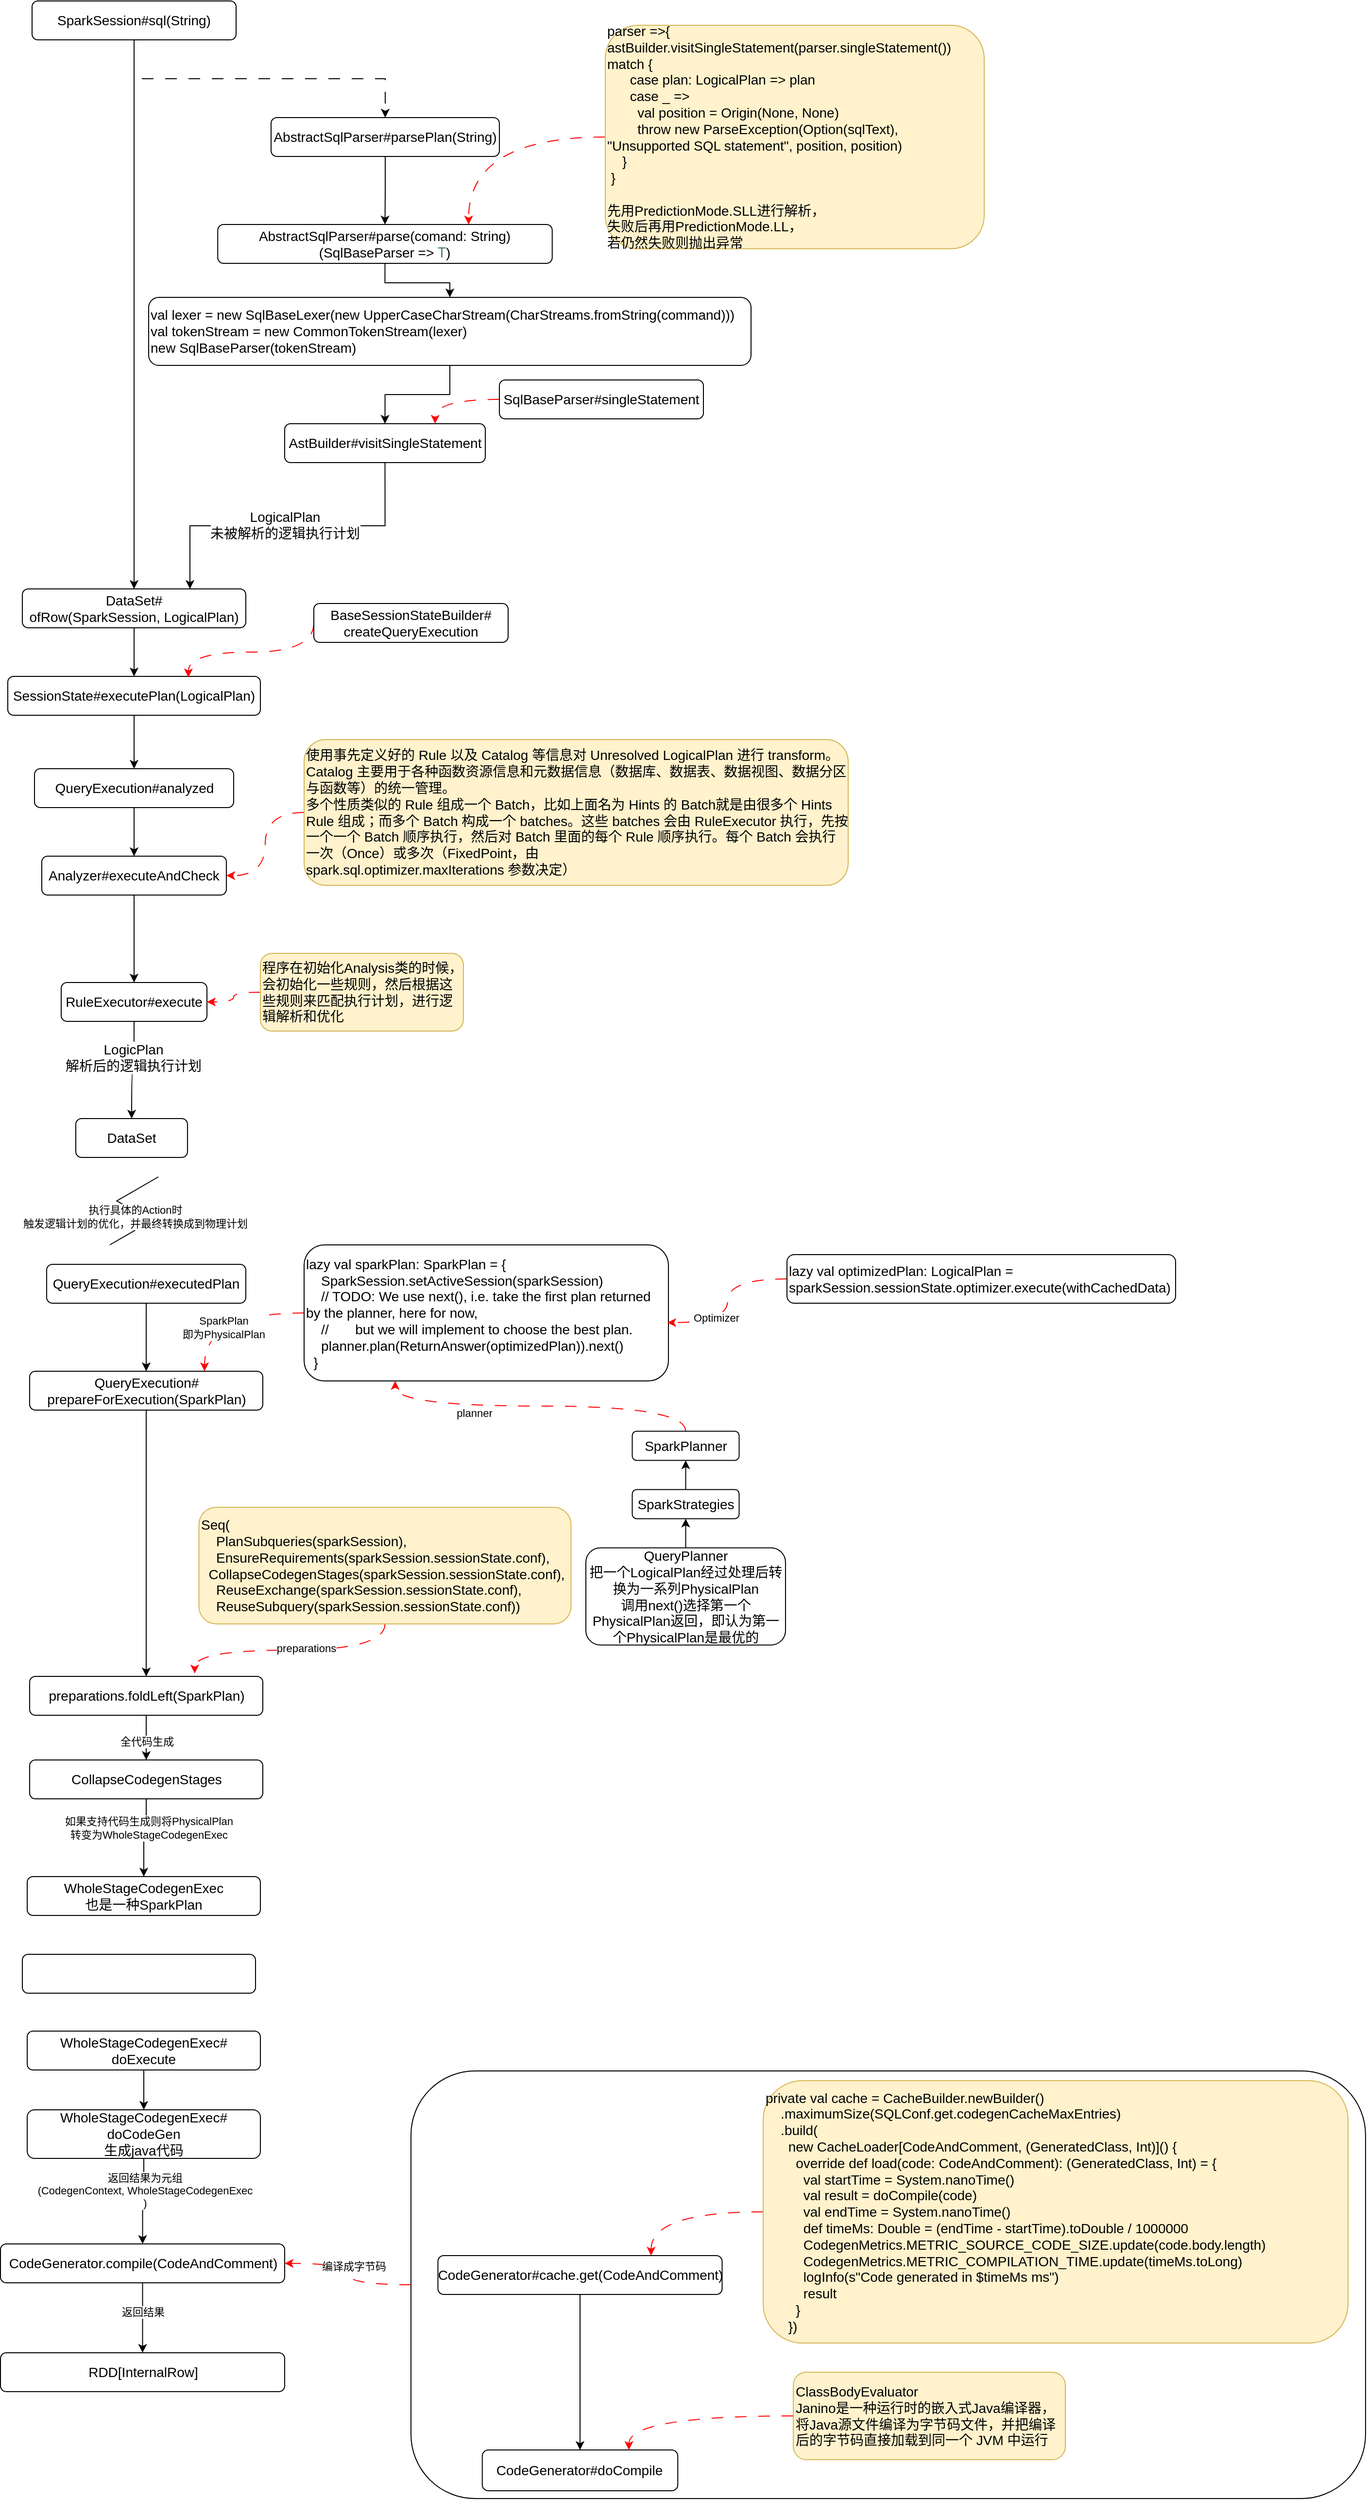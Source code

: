 <mxfile version="20.8.20" type="github">
  <diagram name="Spark  SQL执行流程" id="dEqnPz7Te2CZXSZK34e1">
    <mxGraphModel dx="1058" dy="526" grid="1" gridSize="10" guides="1" tooltips="1" connect="1" arrows="1" fold="1" page="1" pageScale="1" pageWidth="827" pageHeight="1169" math="0" shadow="0">
      <root>
        <mxCell id="0" />
        <mxCell id="1" parent="0" />
        <mxCell id="THCTk6hH6egYFEfsFXks-5" style="edgeStyle=orthogonalEdgeStyle;rounded=0;orthogonalLoop=1;jettySize=auto;html=1;exitX=0.5;exitY=1;exitDx=0;exitDy=0;fontSize=14;" parent="1" source="THCTk6hH6egYFEfsFXks-1" target="THCTk6hH6egYFEfsFXks-4" edge="1">
          <mxGeometry relative="1" as="geometry" />
        </mxCell>
        <mxCell id="THCTk6hH6egYFEfsFXks-8" style="edgeStyle=orthogonalEdgeStyle;rounded=0;orthogonalLoop=1;jettySize=auto;html=1;exitX=0.5;exitY=1;exitDx=0;exitDy=0;entryX=0.5;entryY=0;entryDx=0;entryDy=0;fontSize=14;dashed=1;dashPattern=12 12;" parent="1" source="THCTk6hH6egYFEfsFXks-1" target="THCTk6hH6egYFEfsFXks-6" edge="1">
          <mxGeometry relative="1" as="geometry" />
        </mxCell>
        <mxCell id="THCTk6hH6egYFEfsFXks-1" value="SparkSession#sql(String)" style="rounded=1;whiteSpace=wrap;html=1;fontSize=14;" parent="1" vertex="1">
          <mxGeometry x="50" y="30" width="210" height="40" as="geometry" />
        </mxCell>
        <mxCell id="THCTk6hH6egYFEfsFXks-18" style="edgeStyle=orthogonalEdgeStyle;rounded=0;orthogonalLoop=1;jettySize=auto;html=1;exitX=0.5;exitY=1;exitDx=0;exitDy=0;entryX=0.5;entryY=0;entryDx=0;entryDy=0;fontSize=14;" parent="1" source="THCTk6hH6egYFEfsFXks-4" target="THCTk6hH6egYFEfsFXks-17" edge="1">
          <mxGeometry relative="1" as="geometry" />
        </mxCell>
        <mxCell id="THCTk6hH6egYFEfsFXks-4" value="DataSet#&lt;br&gt;ofRow(SparkSession,&amp;nbsp;LogicalPlan)" style="rounded=1;whiteSpace=wrap;html=1;fontSize=14;" parent="1" vertex="1">
          <mxGeometry x="40" y="635" width="230" height="40" as="geometry" />
        </mxCell>
        <mxCell id="THCTk6hH6egYFEfsFXks-20" style="edgeStyle=orthogonalEdgeStyle;rounded=0;orthogonalLoop=1;jettySize=auto;html=1;exitX=0.5;exitY=1;exitDx=0;exitDy=0;entryX=0.5;entryY=0;entryDx=0;entryDy=0;fontSize=14;" parent="1" source="THCTk6hH6egYFEfsFXks-6" target="THCTk6hH6egYFEfsFXks-19" edge="1">
          <mxGeometry relative="1" as="geometry" />
        </mxCell>
        <mxCell id="THCTk6hH6egYFEfsFXks-6" value="AbstractSqlParser#parsePlan(String)" style="whiteSpace=wrap;html=1;fontSize=14;rounded=1;" parent="1" vertex="1">
          <mxGeometry x="296" y="150" width="235" height="40" as="geometry" />
        </mxCell>
        <mxCell id="THCTk6hH6egYFEfsFXks-15" style="edgeStyle=orthogonalEdgeStyle;rounded=0;orthogonalLoop=1;jettySize=auto;html=1;exitX=0.5;exitY=1;exitDx=0;exitDy=0;entryX=0.75;entryY=0;entryDx=0;entryDy=0;fontSize=14;" parent="1" source="THCTk6hH6egYFEfsFXks-9" target="THCTk6hH6egYFEfsFXks-4" edge="1">
          <mxGeometry relative="1" as="geometry" />
        </mxCell>
        <mxCell id="THCTk6hH6egYFEfsFXks-16" value="LogicalPlan&lt;br&gt;未被解析的逻辑执行计划" style="edgeLabel;html=1;align=center;verticalAlign=middle;resizable=0;points=[];fontSize=14;" parent="THCTk6hH6egYFEfsFXks-15" vertex="1" connectable="0">
          <mxGeometry x="0.193" y="-1" relative="1" as="geometry">
            <mxPoint x="29" as="offset" />
          </mxGeometry>
        </mxCell>
        <mxCell id="THCTk6hH6egYFEfsFXks-9" value="AstBuilder#visitSingleStatement" style="whiteSpace=wrap;html=1;fontSize=14;rounded=1;" parent="1" vertex="1">
          <mxGeometry x="310" y="465" width="206.5" height="40" as="geometry" />
        </mxCell>
        <mxCell id="THCTk6hH6egYFEfsFXks-14" style="edgeStyle=orthogonalEdgeStyle;rounded=0;orthogonalLoop=1;jettySize=auto;html=1;exitX=0;exitY=0.5;exitDx=0;exitDy=0;entryX=0.75;entryY=0;entryDx=0;entryDy=0;fontSize=14;dashed=1;dashPattern=12 12;curved=1;strokeColor=#FF0000;" parent="1" source="THCTk6hH6egYFEfsFXks-12" target="THCTk6hH6egYFEfsFXks-9" edge="1">
          <mxGeometry relative="1" as="geometry" />
        </mxCell>
        <mxCell id="THCTk6hH6egYFEfsFXks-12" value="SqlBaseParser#singleStatement" style="whiteSpace=wrap;html=1;fontSize=14;rounded=1;" parent="1" vertex="1">
          <mxGeometry x="531" y="420" width="210" height="40" as="geometry" />
        </mxCell>
        <mxCell id="THCTk6hH6egYFEfsFXks-27" style="edgeStyle=orthogonalEdgeStyle;rounded=0;orthogonalLoop=1;jettySize=auto;html=1;exitX=0.5;exitY=1;exitDx=0;exitDy=0;entryX=0.5;entryY=0;entryDx=0;entryDy=0;strokeColor=#000000;fontSize=14;" parent="1" source="THCTk6hH6egYFEfsFXks-17" target="THCTk6hH6egYFEfsFXks-26" edge="1">
          <mxGeometry relative="1" as="geometry" />
        </mxCell>
        <mxCell id="THCTk6hH6egYFEfsFXks-17" value="SessionState#executePlan(LogicalPlan&lt;span style=&quot;background-color: initial;&quot;&gt;)&lt;/span&gt;" style="rounded=1;whiteSpace=wrap;html=1;fontSize=14;" parent="1" vertex="1">
          <mxGeometry x="25" y="725" width="260" height="40" as="geometry" />
        </mxCell>
        <mxCell id="xvGSpYOVI_oOir4ocMuj-2" style="edgeStyle=orthogonalEdgeStyle;rounded=0;orthogonalLoop=1;jettySize=auto;html=1;exitX=0.5;exitY=1;exitDx=0;exitDy=0;entryX=0.5;entryY=0;entryDx=0;entryDy=0;" parent="1" source="THCTk6hH6egYFEfsFXks-19" target="xvGSpYOVI_oOir4ocMuj-1" edge="1">
          <mxGeometry relative="1" as="geometry" />
        </mxCell>
        <mxCell id="THCTk6hH6egYFEfsFXks-19" value="AbstractSqlParser#parse(comand: String)(SqlBaseParser =&amp;gt; &lt;span style=&quot;font-family: &amp;quot;JetBrains Mono&amp;quot;, monospace; font-size: 10.5pt; color: rgb(78, 128, 125);&quot;&gt;T&lt;/span&gt;&lt;span style=&quot;background-color: initial;&quot;&gt;)&lt;/span&gt;" style="whiteSpace=wrap;html=1;fontSize=14;rounded=1;" parent="1" vertex="1">
          <mxGeometry x="241.12" y="260" width="344.25" height="40" as="geometry" />
        </mxCell>
        <mxCell id="xvGSpYOVI_oOir4ocMuj-4" style="edgeStyle=orthogonalEdgeStyle;rounded=0;orthogonalLoop=1;jettySize=auto;html=1;exitX=0;exitY=0.5;exitDx=0;exitDy=0;entryX=0.75;entryY=0;entryDx=0;entryDy=0;curved=1;dashed=1;dashPattern=12 12;strokeColor=#FF0000;" parent="1" source="THCTk6hH6egYFEfsFXks-22" target="THCTk6hH6egYFEfsFXks-19" edge="1">
          <mxGeometry relative="1" as="geometry" />
        </mxCell>
        <mxCell id="THCTk6hH6egYFEfsFXks-22" value="&lt;div&gt;parser =&amp;gt;{&lt;/div&gt;&lt;div&gt;&lt;span style=&quot;background-color: initial;&quot;&gt;astBuilder.visitSingleStatement(parser.singleStatement()) match {&lt;/span&gt;&lt;/div&gt;&lt;div&gt;&amp;nbsp; &amp;nbsp; &amp;nbsp; case plan: LogicalPlan =&amp;gt; plan&lt;/div&gt;&lt;div&gt;&amp;nbsp; &amp;nbsp; &amp;nbsp; case _ =&amp;gt;&lt;/div&gt;&lt;div&gt;&amp;nbsp; &amp;nbsp; &amp;nbsp; &amp;nbsp; val position = Origin(None, None)&lt;/div&gt;&lt;div&gt;&amp;nbsp; &amp;nbsp; &amp;nbsp; &amp;nbsp; throw new ParseException(Option(sqlText), &quot;Unsupported SQL statement&quot;, position, position)&lt;/div&gt;&lt;div&gt;&amp;nbsp; &amp;nbsp; }&lt;/div&gt;&lt;div&gt;&amp;nbsp;}&lt;/div&gt;&lt;div&gt;&lt;br&gt;&lt;/div&gt;&lt;div&gt;先用PredictionMode.SLL进行解析，&lt;/div&gt;&lt;div&gt;失败后再用PredictionMode.LL，&lt;/div&gt;&lt;div&gt;若仍然失败则抛出异常&lt;/div&gt;" style="whiteSpace=wrap;html=1;fontSize=14;rounded=1;align=left;fillColor=#fff2cc;strokeColor=#d6b656;" parent="1" vertex="1">
          <mxGeometry x="640" y="55" width="390" height="230" as="geometry" />
        </mxCell>
        <mxCell id="THCTk6hH6egYFEfsFXks-25" style="edgeStyle=orthogonalEdgeStyle;curved=1;rounded=0;orthogonalLoop=1;jettySize=auto;html=1;exitX=0;exitY=0.5;exitDx=0;exitDy=0;entryX=0.715;entryY=0.025;entryDx=0;entryDy=0;entryPerimeter=0;dashed=1;dashPattern=12 12;strokeColor=#FF0000;fontSize=14;" parent="1" source="THCTk6hH6egYFEfsFXks-24" target="THCTk6hH6egYFEfsFXks-17" edge="1">
          <mxGeometry relative="1" as="geometry">
            <Array as="points">
              <mxPoint x="340" y="700" />
              <mxPoint x="211" y="700" />
            </Array>
          </mxGeometry>
        </mxCell>
        <mxCell id="THCTk6hH6egYFEfsFXks-24" value="BaseSessionStateBuilder#&lt;br&gt;createQueryExecution" style="rounded=1;whiteSpace=wrap;html=1;fontSize=14;" parent="1" vertex="1">
          <mxGeometry x="340" y="650" width="200" height="40" as="geometry" />
        </mxCell>
        <mxCell id="THCTk6hH6egYFEfsFXks-30" style="edgeStyle=orthogonalEdgeStyle;rounded=0;orthogonalLoop=1;jettySize=auto;html=1;exitX=0.5;exitY=1;exitDx=0;exitDy=0;entryX=0.5;entryY=0;entryDx=0;entryDy=0;strokeColor=#000000;fontSize=14;" parent="1" source="THCTk6hH6egYFEfsFXks-26" target="THCTk6hH6egYFEfsFXks-29" edge="1">
          <mxGeometry relative="1" as="geometry" />
        </mxCell>
        <mxCell id="THCTk6hH6egYFEfsFXks-26" value="QueryExecution#analyzed" style="rounded=1;whiteSpace=wrap;html=1;fontSize=14;" parent="1" vertex="1">
          <mxGeometry x="52.5" y="820" width="205" height="40" as="geometry" />
        </mxCell>
        <mxCell id="THCTk6hH6egYFEfsFXks-32" style="edgeStyle=orthogonalEdgeStyle;rounded=0;orthogonalLoop=1;jettySize=auto;html=1;exitX=0.5;exitY=1;exitDx=0;exitDy=0;entryX=0.5;entryY=0;entryDx=0;entryDy=0;strokeColor=#000000;fontSize=14;" parent="1" source="THCTk6hH6egYFEfsFXks-29" target="THCTk6hH6egYFEfsFXks-31" edge="1">
          <mxGeometry relative="1" as="geometry" />
        </mxCell>
        <mxCell id="THCTk6hH6egYFEfsFXks-29" value="Analyzer#executeAndCheck" style="whiteSpace=wrap;html=1;fontSize=14;rounded=1;" parent="1" vertex="1">
          <mxGeometry x="60" y="910" width="190" height="40" as="geometry" />
        </mxCell>
        <mxCell id="THCTk6hH6egYFEfsFXks-37" style="edgeStyle=orthogonalEdgeStyle;curved=1;rounded=0;orthogonalLoop=1;jettySize=auto;html=1;exitX=0.5;exitY=1;exitDx=0;exitDy=0;entryX=0.5;entryY=0;entryDx=0;entryDy=0;strokeColor=#000000;fontSize=14;" parent="1" source="THCTk6hH6egYFEfsFXks-31" target="THCTk6hH6egYFEfsFXks-36" edge="1">
          <mxGeometry relative="1" as="geometry" />
        </mxCell>
        <mxCell id="THCTk6hH6egYFEfsFXks-38" value="LogicPlan&lt;br&gt;解析后的逻辑执行计划" style="edgeLabel;html=1;align=center;verticalAlign=middle;resizable=0;points=[];fontSize=14;" parent="THCTk6hH6egYFEfsFXks-37" vertex="1" connectable="0">
          <mxGeometry x="-0.28" y="-1" relative="1" as="geometry">
            <mxPoint as="offset" />
          </mxGeometry>
        </mxCell>
        <mxCell id="THCTk6hH6egYFEfsFXks-31" value="RuleExecutor#execute" style="whiteSpace=wrap;html=1;fontSize=14;rounded=1;" parent="1" vertex="1">
          <mxGeometry x="80" y="1040" width="150" height="40" as="geometry" />
        </mxCell>
        <mxCell id="THCTk6hH6egYFEfsFXks-35" style="edgeStyle=orthogonalEdgeStyle;rounded=0;orthogonalLoop=1;jettySize=auto;html=1;exitX=0;exitY=0.5;exitDx=0;exitDy=0;entryX=1;entryY=0.5;entryDx=0;entryDy=0;strokeColor=#FF0000;fontSize=14;curved=1;dashed=1;dashPattern=12 12;" parent="1" source="THCTk6hH6egYFEfsFXks-33" target="THCTk6hH6egYFEfsFXks-31" edge="1">
          <mxGeometry relative="1" as="geometry" />
        </mxCell>
        <mxCell id="THCTk6hH6egYFEfsFXks-33" value="程序在初始化Analysis类的时候，会初始化一些规则，然后根据这些规则来匹配执行计划，进行逻辑解析和优化" style="whiteSpace=wrap;html=1;fontSize=14;rounded=1;align=left;fillColor=#fff2cc;strokeColor=#d6b656;" parent="1" vertex="1">
          <mxGeometry x="285" y="1010" width="209" height="80" as="geometry" />
        </mxCell>
        <mxCell id="THCTk6hH6egYFEfsFXks-36" value="DataSet" style="whiteSpace=wrap;html=1;fontSize=14;rounded=1;" parent="1" vertex="1">
          <mxGeometry x="95" y="1180" width="115" height="40" as="geometry" />
        </mxCell>
        <mxCell id="Hme6o7wAtb_QXtmtZKTd-1" value="" style="edgeStyle=isometricEdgeStyle;endArrow=none;html=1;rounded=0;" parent="1" edge="1">
          <mxGeometry width="50" height="100" relative="1" as="geometry">
            <mxPoint x="130" y="1310" as="sourcePoint" />
            <mxPoint x="180" y="1240" as="targetPoint" />
          </mxGeometry>
        </mxCell>
        <mxCell id="dJa-XMbD3ppQLrqUtmth-2" value="执行具体的Action时&lt;br&gt;触发逻辑计划的优化，并最终转换成到物理计划" style="edgeLabel;html=1;align=center;verticalAlign=middle;resizable=0;points=[];" parent="Hme6o7wAtb_QXtmtZKTd-1" vertex="1" connectable="0">
          <mxGeometry x="-0.559" y="-1" relative="1" as="geometry">
            <mxPoint x="-2" y="-15" as="offset" />
          </mxGeometry>
        </mxCell>
        <mxCell id="xvGSpYOVI_oOir4ocMuj-3" style="edgeStyle=orthogonalEdgeStyle;rounded=0;orthogonalLoop=1;jettySize=auto;html=1;exitX=0.5;exitY=1;exitDx=0;exitDy=0;entryX=0.5;entryY=0;entryDx=0;entryDy=0;" parent="1" source="xvGSpYOVI_oOir4ocMuj-1" target="THCTk6hH6egYFEfsFXks-9" edge="1">
          <mxGeometry relative="1" as="geometry" />
        </mxCell>
        <mxCell id="xvGSpYOVI_oOir4ocMuj-1" value="val lexer = new SqlBaseLexer(new UpperCaseCharStream(CharStreams.fromString(command)))&lt;br&gt;val tokenStream = new CommonTokenStream(lexer)&lt;br&gt;new SqlBaseParser(tokenStream)" style="whiteSpace=wrap;html=1;fontSize=14;rounded=1;align=left;" parent="1" vertex="1">
          <mxGeometry x="170" y="335" width="620" height="70" as="geometry" />
        </mxCell>
        <mxCell id="xvGSpYOVI_oOir4ocMuj-6" style="edgeStyle=orthogonalEdgeStyle;curved=1;rounded=0;orthogonalLoop=1;jettySize=auto;html=1;exitX=0;exitY=0.5;exitDx=0;exitDy=0;entryX=1;entryY=0.5;entryDx=0;entryDy=0;dashed=1;dashPattern=12 12;strokeColor=#FF0000;" parent="1" source="xvGSpYOVI_oOir4ocMuj-5" target="THCTk6hH6egYFEfsFXks-29" edge="1">
          <mxGeometry relative="1" as="geometry" />
        </mxCell>
        <mxCell id="xvGSpYOVI_oOir4ocMuj-5" value="使用事先定义好的 Rule 以及 Catalog 等信息对 Unresolved LogicalPlan 进行 transform。&lt;br&gt;Catalog 主要用于各种函数资源信息和元数据信息（数据库、数据表、数据视图、数据分区与函数等）的统一管理。&lt;br&gt;&lt;div&gt;多个性质类似的 Rule 组成一个 Batch，比如上面名为 Hints 的 Batch就是由很多个 Hints Rule 组成；而多个 Batch 构成一个 batches。这些 batches 会由 RuleExecutor 执行，先按一个一个 Batch 顺序执行，然后对 Batch 里面的每个 Rule 顺序执行。每个 Batch 会执行一次（Once）或多次（FixedPoint，由&lt;/div&gt;&lt;div&gt;spark.sql.optimizer.maxIterations 参数决定）&lt;/div&gt;" style="whiteSpace=wrap;html=1;fontSize=14;rounded=1;align=left;fillColor=#fff2cc;strokeColor=#d6b656;" parent="1" vertex="1">
          <mxGeometry x="330" y="790" width="560" height="150" as="geometry" />
        </mxCell>
        <mxCell id="dJa-XMbD3ppQLrqUtmth-6" style="edgeStyle=orthogonalEdgeStyle;rounded=0;orthogonalLoop=1;jettySize=auto;html=1;exitX=0.5;exitY=1;exitDx=0;exitDy=0;entryX=0.5;entryY=0;entryDx=0;entryDy=0;" parent="1" source="dJa-XMbD3ppQLrqUtmth-1" target="dJa-XMbD3ppQLrqUtmth-5" edge="1">
          <mxGeometry relative="1" as="geometry" />
        </mxCell>
        <mxCell id="dJa-XMbD3ppQLrqUtmth-1" value="QueryExecution#executedPlan" style="whiteSpace=wrap;html=1;fontSize=14;rounded=1;" parent="1" vertex="1">
          <mxGeometry x="65" y="1330" width="205" height="40" as="geometry" />
        </mxCell>
        <mxCell id="dJa-XMbD3ppQLrqUtmth-8" style="edgeStyle=orthogonalEdgeStyle;rounded=0;orthogonalLoop=1;jettySize=auto;html=1;exitX=0;exitY=0.5;exitDx=0;exitDy=0;entryX=0.75;entryY=0;entryDx=0;entryDy=0;curved=1;dashed=1;dashPattern=12 12;strokeColor=#FF0000;" parent="1" source="dJa-XMbD3ppQLrqUtmth-3" target="dJa-XMbD3ppQLrqUtmth-5" edge="1">
          <mxGeometry relative="1" as="geometry" />
        </mxCell>
        <mxCell id="dJa-XMbD3ppQLrqUtmth-9" value="SparkPlan&lt;br&gt;即为PhysicalPlan" style="edgeLabel;html=1;align=center;verticalAlign=middle;resizable=0;points=[];" parent="dJa-XMbD3ppQLrqUtmth-8" vertex="1" connectable="0">
          <mxGeometry x="0.021" y="15" relative="1" as="geometry">
            <mxPoint as="offset" />
          </mxGeometry>
        </mxCell>
        <mxCell id="dJa-XMbD3ppQLrqUtmth-3" value="&lt;div&gt;lazy val sparkPlan: SparkPlan = {&lt;/div&gt;&lt;div&gt;&amp;nbsp; &amp;nbsp; SparkSession.setActiveSession(sparkSession)&lt;/div&gt;&lt;div&gt;&amp;nbsp; &amp;nbsp; // TODO: We use next(), i.e. take the first plan returned by the planner, here for now,&lt;/div&gt;&lt;div&gt;&amp;nbsp; &amp;nbsp; //&amp;nbsp; &amp;nbsp; &amp;nbsp; &amp;nbsp;but we will implement to choose the best plan.&lt;/div&gt;&lt;div&gt;&amp;nbsp; &amp;nbsp; planner.plan(ReturnAnswer(optimizedPlan)).next()&lt;/div&gt;&lt;div&gt;&amp;nbsp; }&lt;/div&gt;" style="whiteSpace=wrap;html=1;fontSize=14;rounded=1;align=left;" parent="1" vertex="1">
          <mxGeometry x="330" y="1310" width="375" height="140" as="geometry" />
        </mxCell>
        <mxCell id="dJa-XMbD3ppQLrqUtmth-24" style="edgeStyle=orthogonalEdgeStyle;rounded=0;orthogonalLoop=1;jettySize=auto;html=1;exitX=0.5;exitY=1;exitDx=0;exitDy=0;entryX=0.5;entryY=0;entryDx=0;entryDy=0;strokeColor=#000000;" parent="1" source="dJa-XMbD3ppQLrqUtmth-5" target="dJa-XMbD3ppQLrqUtmth-23" edge="1">
          <mxGeometry relative="1" as="geometry" />
        </mxCell>
        <mxCell id="dJa-XMbD3ppQLrqUtmth-5" value="QueryExecution#&lt;br&gt;prepareForExecution(SparkPlan)" style="whiteSpace=wrap;html=1;fontSize=14;rounded=1;" parent="1" vertex="1">
          <mxGeometry x="47.5" y="1440" width="240" height="40" as="geometry" />
        </mxCell>
        <mxCell id="dJa-XMbD3ppQLrqUtmth-11" style="edgeStyle=orthogonalEdgeStyle;curved=1;rounded=0;orthogonalLoop=1;jettySize=auto;html=1;exitX=0;exitY=0.5;exitDx=0;exitDy=0;entryX=0.997;entryY=0.571;entryDx=0;entryDy=0;entryPerimeter=0;dashed=1;dashPattern=12 12;strokeColor=#FF0000;" parent="1" source="dJa-XMbD3ppQLrqUtmth-10" target="dJa-XMbD3ppQLrqUtmth-3" edge="1">
          <mxGeometry relative="1" as="geometry" />
        </mxCell>
        <mxCell id="dJa-XMbD3ppQLrqUtmth-12" value="Optimizer" style="edgeLabel;html=1;align=center;verticalAlign=middle;resizable=0;points=[];" parent="dJa-XMbD3ppQLrqUtmth-11" vertex="1" connectable="0">
          <mxGeometry x="0.403" y="-5" relative="1" as="geometry">
            <mxPoint as="offset" />
          </mxGeometry>
        </mxCell>
        <mxCell id="dJa-XMbD3ppQLrqUtmth-10" value="lazy val optimizedPlan: LogicalPlan = sparkSession.sessionState.optimizer.execute(withCachedData)" style="whiteSpace=wrap;html=1;fontSize=14;rounded=1;align=left;" parent="1" vertex="1">
          <mxGeometry x="827" y="1320" width="400" height="50" as="geometry" />
        </mxCell>
        <mxCell id="dJa-XMbD3ppQLrqUtmth-14" style="edgeStyle=orthogonalEdgeStyle;curved=1;rounded=0;orthogonalLoop=1;jettySize=auto;html=1;exitX=0.5;exitY=0;exitDx=0;exitDy=0;entryX=0.25;entryY=1;entryDx=0;entryDy=0;dashed=1;dashPattern=12 12;strokeColor=#FF0000;" parent="1" source="dJa-XMbD3ppQLrqUtmth-13" target="dJa-XMbD3ppQLrqUtmth-3" edge="1">
          <mxGeometry relative="1" as="geometry" />
        </mxCell>
        <mxCell id="dJa-XMbD3ppQLrqUtmth-15" value="planner" style="edgeLabel;html=1;align=center;verticalAlign=middle;resizable=0;points=[];" parent="dJa-XMbD3ppQLrqUtmth-14" vertex="1" connectable="0">
          <mxGeometry x="0.39" y="7" relative="1" as="geometry">
            <mxPoint as="offset" />
          </mxGeometry>
        </mxCell>
        <mxCell id="dJa-XMbD3ppQLrqUtmth-13" value="SparkPlanner" style="whiteSpace=wrap;html=1;fontSize=14;rounded=1;" parent="1" vertex="1">
          <mxGeometry x="667.75" y="1501.69" width="110" height="30" as="geometry" />
        </mxCell>
        <mxCell id="dJa-XMbD3ppQLrqUtmth-21" style="edgeStyle=orthogonalEdgeStyle;curved=1;rounded=0;orthogonalLoop=1;jettySize=auto;html=1;exitX=0.5;exitY=0;exitDx=0;exitDy=0;entryX=0.5;entryY=1;entryDx=0;entryDy=0;strokeColor=#000000;" parent="1" source="dJa-XMbD3ppQLrqUtmth-17" target="dJa-XMbD3ppQLrqUtmth-13" edge="1">
          <mxGeometry relative="1" as="geometry" />
        </mxCell>
        <mxCell id="dJa-XMbD3ppQLrqUtmth-17" value="SparkStrategies" style="whiteSpace=wrap;html=1;fontSize=14;rounded=1;" parent="1" vertex="1">
          <mxGeometry x="667.75" y="1561.69" width="110" height="30" as="geometry" />
        </mxCell>
        <mxCell id="dJa-XMbD3ppQLrqUtmth-22" style="edgeStyle=orthogonalEdgeStyle;curved=1;rounded=0;orthogonalLoop=1;jettySize=auto;html=1;exitX=0.5;exitY=0;exitDx=0;exitDy=0;entryX=0.5;entryY=1;entryDx=0;entryDy=0;strokeColor=#000000;" parent="1" source="dJa-XMbD3ppQLrqUtmth-18" target="dJa-XMbD3ppQLrqUtmth-17" edge="1">
          <mxGeometry relative="1" as="geometry" />
        </mxCell>
        <mxCell id="dJa-XMbD3ppQLrqUtmth-18" value="QueryPlanner&lt;br&gt;把一个LogicalPlan经过处理后转换为一系列PhysicalPlan&lt;br&gt;调用next()选择第一个PhysicalPlan返回，即认为第一个PhysicalPlan是最优的" style="whiteSpace=wrap;html=1;fontSize=14;rounded=1;" parent="1" vertex="1">
          <mxGeometry x="620" y="1621.69" width="205.5" height="100" as="geometry" />
        </mxCell>
        <mxCell id="dJa-XMbD3ppQLrqUtmth-30" style="edgeStyle=orthogonalEdgeStyle;rounded=0;orthogonalLoop=1;jettySize=auto;html=1;exitX=0.5;exitY=1;exitDx=0;exitDy=0;entryX=0.5;entryY=0;entryDx=0;entryDy=0;strokeColor=#000000;" parent="1" source="dJa-XMbD3ppQLrqUtmth-23" target="dJa-XMbD3ppQLrqUtmth-28" edge="1">
          <mxGeometry relative="1" as="geometry" />
        </mxCell>
        <mxCell id="dJa-XMbD3ppQLrqUtmth-31" value="全代码生成" style="edgeLabel;html=1;align=center;verticalAlign=middle;resizable=0;points=[];" parent="dJa-XMbD3ppQLrqUtmth-30" vertex="1" connectable="0">
          <mxGeometry x="0.238" y="-2" relative="1" as="geometry">
            <mxPoint x="2" y="-2" as="offset" />
          </mxGeometry>
        </mxCell>
        <mxCell id="dJa-XMbD3ppQLrqUtmth-23" value="preparations.foldLeft(SparkPlan)" style="whiteSpace=wrap;html=1;fontSize=14;rounded=1;" parent="1" vertex="1">
          <mxGeometry x="47.5" y="1754" width="240" height="40" as="geometry" />
        </mxCell>
        <mxCell id="dJa-XMbD3ppQLrqUtmth-26" style="edgeStyle=orthogonalEdgeStyle;curved=1;rounded=0;orthogonalLoop=1;jettySize=auto;html=1;exitX=0.5;exitY=1;exitDx=0;exitDy=0;entryX=0.708;entryY=-0.075;entryDx=0;entryDy=0;entryPerimeter=0;strokeColor=#FF0000;dashed=1;dashPattern=12 12;" parent="1" source="dJa-XMbD3ppQLrqUtmth-25" target="dJa-XMbD3ppQLrqUtmth-23" edge="1">
          <mxGeometry relative="1" as="geometry" />
        </mxCell>
        <mxCell id="dJa-XMbD3ppQLrqUtmth-27" value="preparations" style="edgeLabel;html=1;align=center;verticalAlign=middle;resizable=0;points=[];" parent="dJa-XMbD3ppQLrqUtmth-26" vertex="1" connectable="0">
          <mxGeometry x="-0.124" y="-2" relative="1" as="geometry">
            <mxPoint as="offset" />
          </mxGeometry>
        </mxCell>
        <mxCell id="dJa-XMbD3ppQLrqUtmth-25" value="&lt;div&gt;Seq(&lt;/div&gt;&lt;div&gt;&amp;nbsp; &amp;nbsp; PlanSubqueries(sparkSession),&lt;/div&gt;&lt;div&gt;&amp;nbsp; &amp;nbsp; EnsureRequirements(sparkSession.sessionState.conf),&lt;/div&gt;&lt;div&gt;&amp;nbsp; CollapseCodegenStages(sparkSession.sessionState.conf),&lt;/div&gt;&lt;div&gt;&amp;nbsp; &amp;nbsp; ReuseExchange(sparkSession.sessionState.conf),&lt;/div&gt;&lt;div&gt;&amp;nbsp; &amp;nbsp; ReuseSubquery(sparkSession.sessionState.conf))&lt;/div&gt;" style="whiteSpace=wrap;html=1;fontSize=14;rounded=1;align=left;fillColor=#fff2cc;strokeColor=#d6b656;" parent="1" vertex="1">
          <mxGeometry x="221.74" y="1580" width="383" height="120" as="geometry" />
        </mxCell>
        <mxCell id="dJa-XMbD3ppQLrqUtmth-33" style="edgeStyle=orthogonalEdgeStyle;rounded=0;orthogonalLoop=1;jettySize=auto;html=1;exitX=0.5;exitY=1;exitDx=0;exitDy=0;entryX=0.5;entryY=0;entryDx=0;entryDy=0;strokeColor=#000000;" parent="1" source="dJa-XMbD3ppQLrqUtmth-28" target="dJa-XMbD3ppQLrqUtmth-32" edge="1">
          <mxGeometry relative="1" as="geometry" />
        </mxCell>
        <mxCell id="dJa-XMbD3ppQLrqUtmth-35" value="如果支持代码生成则将PhysicalPlan&lt;br&gt;转变为WholeStageCodegenExec" style="edgeLabel;html=1;align=center;verticalAlign=middle;resizable=0;points=[];" parent="dJa-XMbD3ppQLrqUtmth-33" vertex="1" connectable="0">
          <mxGeometry x="-0.28" y="2" relative="1" as="geometry">
            <mxPoint as="offset" />
          </mxGeometry>
        </mxCell>
        <mxCell id="dJa-XMbD3ppQLrqUtmth-28" value="CollapseCodegenStages" style="whiteSpace=wrap;html=1;fontSize=14;rounded=1;" parent="1" vertex="1">
          <mxGeometry x="47.5" y="1840" width="240" height="40" as="geometry" />
        </mxCell>
        <mxCell id="dJa-XMbD3ppQLrqUtmth-32" value="WholeStageCodegenExec&lt;br&gt;也是一种SparkPlan" style="whiteSpace=wrap;html=1;fontSize=14;rounded=1;" parent="1" vertex="1">
          <mxGeometry x="45" y="1960" width="240" height="40" as="geometry" />
        </mxCell>
        <mxCell id="OyspbbeXxSc23yl87xw1-23" style="edgeStyle=orthogonalEdgeStyle;curved=1;rounded=0;orthogonalLoop=1;jettySize=auto;html=1;exitX=0.5;exitY=1;exitDx=0;exitDy=0;entryX=0.5;entryY=0;entryDx=0;entryDy=0;strokeColor=#000000;" edge="1" parent="1" source="OyspbbeXxSc23yl87xw1-1" target="OyspbbeXxSc23yl87xw1-2">
          <mxGeometry relative="1" as="geometry" />
        </mxCell>
        <mxCell id="OyspbbeXxSc23yl87xw1-1" value="WholeStageCodegenExec#&lt;br&gt;doExecute" style="whiteSpace=wrap;html=1;fontSize=14;rounded=1;" vertex="1" parent="1">
          <mxGeometry x="45" y="2119" width="240" height="40" as="geometry" />
        </mxCell>
        <mxCell id="OyspbbeXxSc23yl87xw1-5" style="edgeStyle=orthogonalEdgeStyle;rounded=0;orthogonalLoop=1;jettySize=auto;html=1;exitX=0.5;exitY=1;exitDx=0;exitDy=0;entryX=0.5;entryY=0;entryDx=0;entryDy=0;" edge="1" parent="1" source="OyspbbeXxSc23yl87xw1-2" target="OyspbbeXxSc23yl87xw1-7">
          <mxGeometry relative="1" as="geometry">
            <mxPoint x="165" y="2338" as="targetPoint" />
          </mxGeometry>
        </mxCell>
        <mxCell id="OyspbbeXxSc23yl87xw1-6" value="返回结果为元组&lt;br&gt;(CodegenContext, WholeStageCodegenExec&lt;br&gt;)" style="edgeLabel;html=1;align=center;verticalAlign=middle;resizable=0;points=[];" vertex="1" connectable="0" parent="OyspbbeXxSc23yl87xw1-5">
          <mxGeometry x="-0.267" y="1" relative="1" as="geometry">
            <mxPoint as="offset" />
          </mxGeometry>
        </mxCell>
        <mxCell id="OyspbbeXxSc23yl87xw1-2" value="WholeStageCodegenExec#&lt;br&gt;doCodeGen&lt;br&gt;生成java代码" style="whiteSpace=wrap;html=1;fontSize=14;rounded=1;" vertex="1" parent="1">
          <mxGeometry x="45" y="2200" width="240" height="50" as="geometry" />
        </mxCell>
        <mxCell id="OyspbbeXxSc23yl87xw1-3" value="" style="whiteSpace=wrap;html=1;fontSize=14;rounded=1;" vertex="1" parent="1">
          <mxGeometry x="40" y="2040" width="240" height="40" as="geometry" />
        </mxCell>
        <mxCell id="OyspbbeXxSc23yl87xw1-26" style="edgeStyle=orthogonalEdgeStyle;curved=1;rounded=0;orthogonalLoop=1;jettySize=auto;html=1;exitX=0.5;exitY=1;exitDx=0;exitDy=0;entryX=0.5;entryY=0;entryDx=0;entryDy=0;strokeColor=#000000;" edge="1" parent="1" source="OyspbbeXxSc23yl87xw1-7" target="OyspbbeXxSc23yl87xw1-25">
          <mxGeometry relative="1" as="geometry" />
        </mxCell>
        <mxCell id="OyspbbeXxSc23yl87xw1-27" value="返回结果" style="edgeLabel;html=1;align=center;verticalAlign=middle;resizable=0;points=[];" vertex="1" connectable="0" parent="OyspbbeXxSc23yl87xw1-26">
          <mxGeometry x="-0.18" relative="1" as="geometry">
            <mxPoint as="offset" />
          </mxGeometry>
        </mxCell>
        <mxCell id="OyspbbeXxSc23yl87xw1-7" value="CodeGenerator.compile(CodeAndComment&lt;span style=&quot;background-color: initial;&quot;&gt;)&lt;/span&gt;" style="whiteSpace=wrap;html=1;fontSize=14;rounded=1;" vertex="1" parent="1">
          <mxGeometry x="17.5" y="2338" width="292.5" height="40" as="geometry" />
        </mxCell>
        <mxCell id="OyspbbeXxSc23yl87xw1-20" value="" style="group" vertex="1" connectable="0" parent="1">
          <mxGeometry x="440" y="2160" width="982.5" height="440" as="geometry" />
        </mxCell>
        <mxCell id="OyspbbeXxSc23yl87xw1-19" value="" style="whiteSpace=wrap;html=1;fontSize=14;rounded=1;" vertex="1" parent="OyspbbeXxSc23yl87xw1-20">
          <mxGeometry width="982.5" height="440" as="geometry" />
        </mxCell>
        <mxCell id="OyspbbeXxSc23yl87xw1-9" value="CodeGenerator#cache.get(CodeAndComment)" style="whiteSpace=wrap;html=1;fontSize=14;rounded=1;" vertex="1" parent="OyspbbeXxSc23yl87xw1-20">
          <mxGeometry x="27.75" y="190" width="292.5" height="40" as="geometry" />
        </mxCell>
        <mxCell id="OyspbbeXxSc23yl87xw1-12" style="edgeStyle=orthogonalEdgeStyle;rounded=0;orthogonalLoop=1;jettySize=auto;html=1;exitX=0;exitY=0.5;exitDx=0;exitDy=0;entryX=0.75;entryY=0;entryDx=0;entryDy=0;curved=1;dashed=1;dashPattern=12 12;strokeColor=#FF0000;" edge="1" parent="OyspbbeXxSc23yl87xw1-20" source="OyspbbeXxSc23yl87xw1-11" target="OyspbbeXxSc23yl87xw1-9">
          <mxGeometry relative="1" as="geometry" />
        </mxCell>
        <mxCell id="OyspbbeXxSc23yl87xw1-11" value="&lt;div&gt;private val cache = CacheBuilder.newBuilder()&lt;/div&gt;&lt;div&gt;&amp;nbsp; &amp;nbsp; .maximumSize(SQLConf.get.codegenCacheMaxEntries)&lt;/div&gt;&lt;div&gt;&amp;nbsp; &amp;nbsp; .build(&lt;/div&gt;&lt;div&gt;&amp;nbsp; &amp;nbsp; &amp;nbsp; new CacheLoader[CodeAndComment, (GeneratedClass, Int)]() {&lt;/div&gt;&lt;div&gt;&amp;nbsp; &amp;nbsp; &amp;nbsp; &amp;nbsp; override def load(code: CodeAndComment): (GeneratedClass, Int) = {&lt;/div&gt;&lt;div&gt;&amp;nbsp; &amp;nbsp; &amp;nbsp; &amp;nbsp; &amp;nbsp; val startTime = System.nanoTime()&lt;/div&gt;&lt;div&gt;&amp;nbsp; &amp;nbsp; &amp;nbsp; &amp;nbsp; &amp;nbsp; val result = doCompile(code)&lt;/div&gt;&lt;div&gt;&amp;nbsp; &amp;nbsp; &amp;nbsp; &amp;nbsp; &amp;nbsp; val endTime = System.nanoTime()&lt;/div&gt;&lt;div&gt;&amp;nbsp; &amp;nbsp; &amp;nbsp; &amp;nbsp; &amp;nbsp; def timeMs: Double = (endTime - startTime).toDouble / 1000000&lt;/div&gt;&lt;div&gt;&amp;nbsp; &amp;nbsp; &amp;nbsp; &amp;nbsp; &amp;nbsp; CodegenMetrics.METRIC_SOURCE_CODE_SIZE.update(code.body.length)&lt;/div&gt;&lt;div&gt;&amp;nbsp; &amp;nbsp; &amp;nbsp; &amp;nbsp; &amp;nbsp; CodegenMetrics.METRIC_COMPILATION_TIME.update(timeMs.toLong)&lt;/div&gt;&lt;div&gt;&amp;nbsp; &amp;nbsp; &amp;nbsp; &amp;nbsp; &amp;nbsp; logInfo(s&quot;Code generated in $timeMs ms&quot;)&lt;/div&gt;&lt;div&gt;&amp;nbsp; &amp;nbsp; &amp;nbsp; &amp;nbsp; &amp;nbsp; result&lt;/div&gt;&lt;div&gt;&amp;nbsp; &amp;nbsp; &amp;nbsp; &amp;nbsp; }&lt;/div&gt;&lt;div&gt;&amp;nbsp; &amp;nbsp; &amp;nbsp; })&lt;/div&gt;" style="whiteSpace=wrap;html=1;fontSize=14;rounded=1;align=left;fillColor=#fff2cc;strokeColor=#d6b656;" vertex="1" parent="OyspbbeXxSc23yl87xw1-20">
          <mxGeometry x="362.5" y="10" width="602" height="270" as="geometry" />
        </mxCell>
        <mxCell id="OyspbbeXxSc23yl87xw1-13" value="CodeGenerator#doCompile" style="whiteSpace=wrap;html=1;fontSize=14;rounded=1;" vertex="1" parent="OyspbbeXxSc23yl87xw1-20">
          <mxGeometry x="73.38" y="390" width="201.25" height="42" as="geometry" />
        </mxCell>
        <mxCell id="OyspbbeXxSc23yl87xw1-15" style="edgeStyle=orthogonalEdgeStyle;curved=1;rounded=0;orthogonalLoop=1;jettySize=auto;html=1;exitX=0.5;exitY=1;exitDx=0;exitDy=0;entryX=0.5;entryY=0;entryDx=0;entryDy=0;strokeColor=#000000;" edge="1" parent="OyspbbeXxSc23yl87xw1-20" source="OyspbbeXxSc23yl87xw1-9" target="OyspbbeXxSc23yl87xw1-13">
          <mxGeometry relative="1" as="geometry" />
        </mxCell>
        <mxCell id="OyspbbeXxSc23yl87xw1-17" value="ClassBodyEvaluator&lt;br&gt;Janino是一种运行时的嵌入式Java编译器，将Java源文件编译为字节码文件，并把编译后的字节码直接加载到同一个 JVM 中运行" style="whiteSpace=wrap;html=1;fontSize=14;rounded=1;align=left;fillColor=#fff2cc;strokeColor=#d6b656;" vertex="1" parent="OyspbbeXxSc23yl87xw1-20">
          <mxGeometry x="393.5" y="310" width="280" height="90" as="geometry" />
        </mxCell>
        <mxCell id="OyspbbeXxSc23yl87xw1-18" style="edgeStyle=orthogonalEdgeStyle;rounded=0;orthogonalLoop=1;jettySize=auto;html=1;exitX=0;exitY=0.5;exitDx=0;exitDy=0;entryX=0.75;entryY=0;entryDx=0;entryDy=0;curved=1;dashed=1;dashPattern=12 12;strokeColor=#FF0000;" edge="1" parent="OyspbbeXxSc23yl87xw1-20" source="OyspbbeXxSc23yl87xw1-17" target="OyspbbeXxSc23yl87xw1-13">
          <mxGeometry relative="1" as="geometry">
            <mxPoint x="-7.5" y="500" as="sourcePoint" />
            <mxPoint x="-139.5" y="617" as="targetPoint" />
          </mxGeometry>
        </mxCell>
        <mxCell id="OyspbbeXxSc23yl87xw1-21" style="edgeStyle=orthogonalEdgeStyle;rounded=0;orthogonalLoop=1;jettySize=auto;html=1;exitX=0;exitY=0.5;exitDx=0;exitDy=0;entryX=1;entryY=0.5;entryDx=0;entryDy=0;curved=1;dashed=1;dashPattern=12 12;strokeColor=#FF0000;" edge="1" parent="1" source="OyspbbeXxSc23yl87xw1-19" target="OyspbbeXxSc23yl87xw1-7">
          <mxGeometry relative="1" as="geometry">
            <mxPoint x="426" y="2385" as="sourcePoint" />
            <mxPoint x="310" y="2430" as="targetPoint" />
          </mxGeometry>
        </mxCell>
        <mxCell id="OyspbbeXxSc23yl87xw1-22" value="编译成字节码" style="edgeLabel;html=1;align=center;verticalAlign=middle;resizable=0;points=[];" vertex="1" connectable="0" parent="OyspbbeXxSc23yl87xw1-21">
          <mxGeometry x="0.11" y="-6" relative="1" as="geometry">
            <mxPoint as="offset" />
          </mxGeometry>
        </mxCell>
        <mxCell id="OyspbbeXxSc23yl87xw1-25" value="RDD[InternalRow]" style="whiteSpace=wrap;html=1;fontSize=14;rounded=1;" vertex="1" parent="1">
          <mxGeometry x="17.5" y="2450" width="292.5" height="40" as="geometry" />
        </mxCell>
      </root>
    </mxGraphModel>
  </diagram>
</mxfile>
